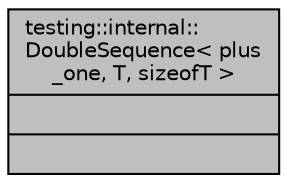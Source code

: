 digraph "testing::internal::DoubleSequence&lt; plus_one, T, sizeofT &gt;"
{
 // INTERACTIVE_SVG=YES
 // LATEX_PDF_SIZE
  edge [fontname="Helvetica",fontsize="10",labelfontname="Helvetica",labelfontsize="10"];
  node [fontname="Helvetica",fontsize="10",shape=record];
  Node1 [label="{testing::internal::\lDoubleSequence\< plus\l_one, T, sizeofT \>\n||}",height=0.2,width=0.4,color="black", fillcolor="grey75", style="filled", fontcolor="black",tooltip=" "];
}
